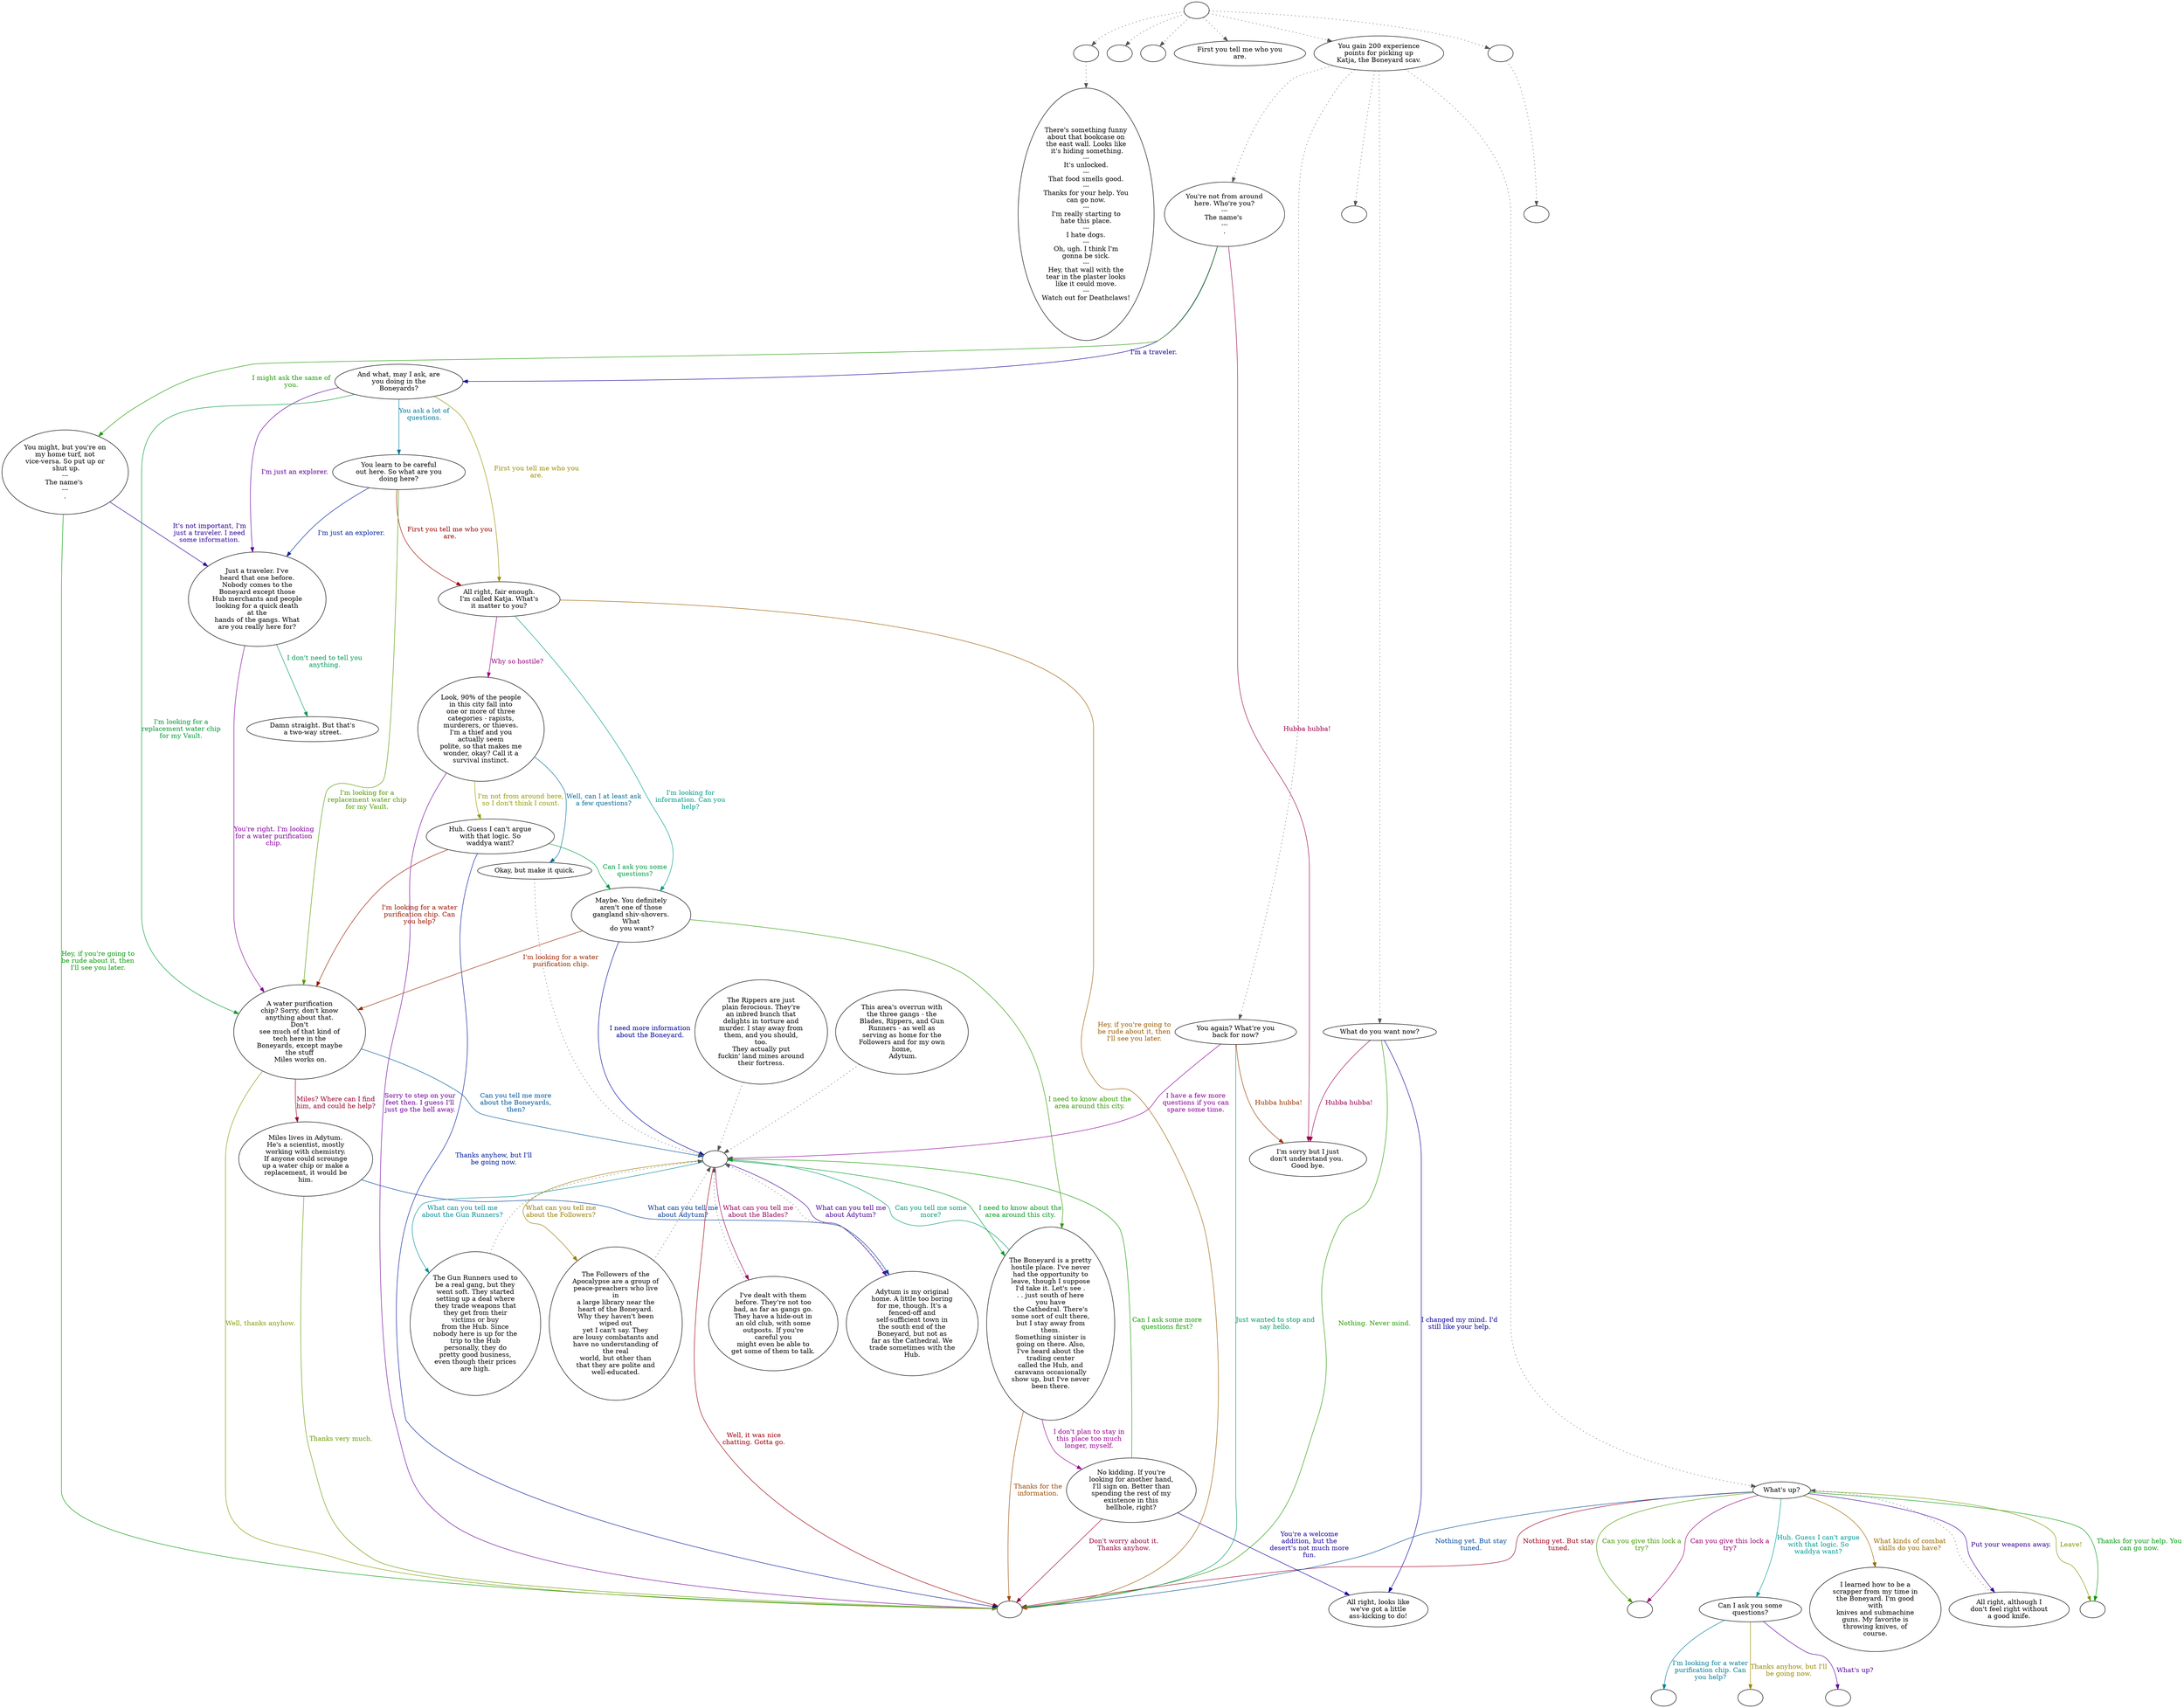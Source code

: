 digraph KATJA {
  "start" [style=filled       fillcolor="#FFFFFF"       color="#000000"]
  "start" -> "critter_p_proc" [style=dotted color="#555555"]
  "start" -> "destroy_p_proc" [style=dotted color="#555555"]
  "start" -> "map_enter_p_proc" [style=dotted color="#555555"]
  "start" -> "use_obj_on_p_proc" [style=dotted color="#555555"]
  "start" -> "talk_p_proc" [style=dotted color="#555555"]
  "start" -> "timed_event_p_proc" [style=dotted color="#555555"]
  "start" [label=""]
  "critter_p_proc" [style=filled       fillcolor="#FFFFFF"       color="#000000"]
  "critter_p_proc" -> "map_commentary" [style=dotted color="#555555"]
  "critter_p_proc" [label=""]
  "destroy_p_proc" [style=filled       fillcolor="#FFFFFF"       color="#000000"]
  "destroy_p_proc" [label=""]
  "map_enter_p_proc" [style=filled       fillcolor="#FFFFFF"       color="#000000"]
  "map_enter_p_proc" [label=""]
  "use_obj_on_p_proc" [style=filled       fillcolor="#FFFFFF"       color="#000000"]
  "use_obj_on_p_proc" [label="First you tell me who you\nare."]
  "talk_p_proc" [style=filled       fillcolor="#FFFFFF"       color="#000000"]
  "talk_p_proc" -> "Katja28" [style=dotted color="#555555"]
  "talk_p_proc" -> "Katja24" [style=dotted color="#555555"]
  "talk_p_proc" -> "Katja25" [style=dotted color="#555555"]
  "talk_p_proc" -> "Katja01" [style=dotted color="#555555"]
  "talk_p_proc" -> "pick_lock" [style=dotted color="#555555"]
  "talk_p_proc" [label="You gain 200 experience\npoints for picking up\nKatja, the Boneyard scav."]
  "timed_event_p_proc" [style=filled       fillcolor="#FFFFFF"       color="#000000"]
  "timed_event_p_proc" -> "follow_player" [style=dotted color="#555555"]
  "timed_event_p_proc" [label=""]
  "Katja01" [style=filled       fillcolor="#FFFFFF"       color="#000000"]
  "Katja01" [label="You're not from around\nhere. Who're you?\n---\nThe name's \n---\n."]
  "Katja01" -> "Katja02" [label="I'm a traveler." color="#0F0099" fontcolor="#0F0099"]
  "Katja01" -> "Katja05" [label="I might ask the same of\nyou." color="#1E9900" fontcolor="#1E9900"]
  "Katja01" -> "KatjaExit" [label="Hubba hubba!" color="#99004A" fontcolor="#99004A"]
  "Katja02" [style=filled       fillcolor="#FFFFFF"       color="#000000"]
  "Katja02" [label="And what, may I ask, are\nyou doing in the\nBoneyards?"]
  "Katja02" -> "Katja03" [label="You ask a lot of\nquestions." color="#007799" fontcolor="#007799"]
  "Katja02" -> "Katja04" [label="First you tell me who you\nare." color="#998E00" fontcolor="#998E00"]
  "Katja02" -> "Katja07" [label="I'm just an explorer." color="#620099" fontcolor="#620099"]
  "Katja02" -> "Katja06" [label="I'm looking for a\nreplacement water chip\nfor my Vault." color="#009935" fontcolor="#009935"]
  "Katja03" [style=filled       fillcolor="#FFFFFF"       color="#000000"]
  "Katja03" [label="You learn to be careful\nout here. So what are you\ndoing here?"]
  "Katja03" -> "Katja04" [label="First you tell me who you\nare." color="#990800" fontcolor="#990800"]
  "Katja03" -> "Katja07" [label="I'm just an explorer." color="#002499" fontcolor="#002499"]
  "Katja03" -> "Katja06" [label="I'm looking for a\nreplacement water chip\nfor my Vault." color="#519900" fontcolor="#519900"]
  "Katja04" [style=filled       fillcolor="#FFFFFF"       color="#000000"]
  "Katja04" [label="All right, fair enough.\nI'm called Katja. What's\nit matter to you?"]
  "Katja04" -> "Katja21" [label="Why so hostile?" color="#99007D" fontcolor="#99007D"]
  "Katja04" -> "Katja09" [label="I'm looking for\ninformation. Can you\nhelp?" color="#009988" fontcolor="#009988"]
  "Katja04" -> "KatjaEnd" [label="Hey, if you're going to\nbe rude about it, then\nI'll see you later." color="#995B00" fontcolor="#995B00"]
  "Katja05" [style=filled       fillcolor="#FFFFFF"       color="#000000"]
  "Katja05" [label="You might, but you're on\nmy home turf, not\nvice-versa. So put up or\n shut up.\n---\nThe name's \n---\n."]
  "Katja05" -> "Katja07" [label="It's not important, I'm\njust a traveler. I need\nsome information." color="#2F0099" fontcolor="#2F0099"]
  "Katja05" -> "KatjaEnd" [label="Hey, if you're going to\nbe rude about it, then\nI'll see you later." color="#009902" fontcolor="#009902"]
  "Katja06" [style=filled       fillcolor="#FFFFFF"       color="#000000"]
  "Katja06" [label="A water purification\nchip? Sorry, don't know\nanything about that.\nDon't\nsee much of that kind of\ntech here in the\nBoneyards, except maybe\nthe stuff\n Miles works on."]
  "Katja06" -> "Katja11" [label="Miles? Where can I find\nhim, and could he help?" color="#99002B" fontcolor="#99002B"]
  "Katja06" -> "Katja10" [label="Can you tell me more\nabout the Boneyards,\nthen?" color="#005799" fontcolor="#005799"]
  "Katja06" -> "KatjaEnd" [label="Well, thanks anyhow." color="#849900" fontcolor="#849900"]
  "Katja07" [style=filled       fillcolor="#FFFFFF"       color="#000000"]
  "Katja07" [label="Just a traveler. I've\nheard that one before.\nNobody comes to the\nBoneyard except those\nHub merchants and people\nlooking for a quick death\nat the\nhands of the gangs. What\nare you really here for?"]
  "Katja07" -> "Katja06" [label="You're right. I'm looking\nfor a water purification\nchip." color="#810099" fontcolor="#810099"]
  "Katja07" -> "Katja08" [label="I don't need to tell you\nanything." color="#009955" fontcolor="#009955"]
  "Katja08" [style=filled       fillcolor="#FFFFFF"       color="#000000"]
  "Katja08" [label="Damn straight. But that's\na two-way street."]
  "Katja09" [style=filled       fillcolor="#FFFFFF"       color="#000000"]
  "Katja09" [label="Maybe. You definitely\naren't one of those\ngangland shiv-shovers.\nWhat\n do you want?"]
  "Katja09" -> "Katja06" [label="I'm looking for a water\npurification chip." color="#992800" fontcolor="#992800"]
  "Katja09" -> "Katja10" [label="I need more information\nabout the Boneyard." color="#000599" fontcolor="#000599"]
  "Katja09" -> "Katja17" [label="I need to know about the\narea around this city." color="#319900" fontcolor="#319900"]
  "Katja10" [style=filled       fillcolor="#FFFFFF"       color="#000000"]
  "Katja10" [label=""]
  "Katja10" -> "Katja13" [label="What can you tell me\nabout the Blades?" color="#99005E" fontcolor="#99005E"]
  "Katja10" -> "Katja15" [label="What can you tell me\nabout the Gun Runners?" color="#008B99" fontcolor="#008B99"]
  "Katja10" -> "Katja16" [label="What can you tell me\nabout the Followers?" color="#997B00" fontcolor="#997B00"]
  "Katja10" -> "Katja12" [label="What can you tell me\nabout Adytum?" color="#4E0099" fontcolor="#4E0099"]
  "Katja10" -> "Katja17" [label="I need to know about the\narea around this city." color="#009922" fontcolor="#009922"]
  "Katja10" -> "KatjaEnd" [label="Well, it was nice\nchatting. Gotta go." color="#99000B" fontcolor="#99000B"]
  "Katja11" [style=filled       fillcolor="#FFFFFF"       color="#000000"]
  "Katja11" [label="Miles lives in Adytum.\nHe's a scientist, mostly\nworking with chemistry.\nIf anyone could scrounge\nup a water chip or make a\nreplacement, it would be\nhim."]
  "Katja11" -> "Katja12" [label="What can you tell me\nabout Adytum?" color="#003899" fontcolor="#003899"]
  "Katja11" -> "KatjaEnd" [label="Thanks very much." color="#649900" fontcolor="#649900"]
  "Katja12" [style=filled       fillcolor="#FFFFFF"       color="#000000"]
  "Katja12" -> "Katja10" [style=dotted color="#555555"]
  "Katja12" [label="Adytum is my original\nhome. A little too boring\nfor me, though. It's a\nfenced-off and\nself-sufficient town in\nthe south end of the\nBoneyard, but not as\nfar as the Cathedral. We\ntrade sometimes with the\nHub."]
  "Katja13" [style=filled       fillcolor="#FFFFFF"       color="#000000"]
  "Katja13" -> "Katja10" [style=dotted color="#555555"]
  "Katja13" [label="I've dealt with them\nbefore. They're not too\nbad, as far as gangs go.\nThey have a hide-out in\nan old club, with some\noutposts. If you're\ncareful you\nmight even be able to\nget some of them to talk."]
  "Katja14" [style=filled       fillcolor="#FFFFFF"       color="#000000"]
  "Katja14" -> "Katja10" [style=dotted color="#555555"]
  "Katja14" [label="The Rippers are just\nplain ferocious. They're\nan inbred bunch that\ndelights in torture and\nmurder. I stay away from\nthem, and you should,\ntoo.\nThey actually put\nfuckin' land mines around\ntheir fortress."]
  "Katja15" [style=filled       fillcolor="#FFFFFF"       color="#000000"]
  "Katja15" -> "Katja10" [style=dotted color="#555555"]
  "Katja15" [label="The Gun Runners used to\nbe a real gang, but they\nwent soft. They started\nsetting up a deal where\nthey trade weapons that\nthey get from their\nvictims or buy\nfrom the Hub. Since\nnobody here is up for the\ntrip to the Hub\npersonally, they do\npretty good business,\neven though their prices\nare high."]
  "Katja16" [style=filled       fillcolor="#FFFFFF"       color="#000000"]
  "Katja16" -> "Katja10" [style=dotted color="#555555"]
  "Katja16" [label="The Followers of the\nApocalypse are a group of\npeace-preachers who live\nin\na large library near the\nheart of the Boneyard.\nWhy they haven't been\nwiped out\nyet I can't say. They\nare lousy combatants and\nhave no understanding of\nthe real\nworld, but other than\nthat they are polite and\nwell-educated."]
  "Katja17" [style=filled       fillcolor="#FFFFFF"       color="#000000"]
  "Katja17" [label="The Boneyard is a pretty\nhostile place. I've never\nhad the opportunity to\nleave, though I suppose\nI'd take it. Let's see .\n. . just south of here\nyou have\nthe Cathedral. There's\nsome sort of cult there,\nbut I stay away from\nthem.\nSomething sinister is\ngoing on there. Also,\nI've heard about the\ntrading center\ncalled the Hub, and\ncaravans occasionally\nshow up, but I've never\nbeen there."]
  "Katja17" -> "Katja18" [label="I don't plan to stay in\nthis place too much\nlonger, myself." color="#990091" fontcolor="#990091"]
  "Katja17" -> "Katja10" [label="Can you tell me some\nmore?" color="#009974" fontcolor="#009974"]
  "Katja17" -> "KatjaEnd" [label="Thanks for the\ninformation." color="#994800" fontcolor="#994800"]
  "Katja18" [style=filled       fillcolor="#FFFFFF"       color="#000000"]
  "Katja18" [label="No kidding. If you're\nlooking for another hand,\nI'll sign on. Better than\nspending the rest of my\nexistence in this\nhellhole, right?"]
  "Katja18" -> "Katja20" [label="You're a welcome\naddition, but the\ndesert's not much more\nfun." color="#1B0099" fontcolor="#1B0099"]
  "Katja18" -> "Katja10" [label="Can I ask some more\nquestions first?" color="#129900" fontcolor="#129900"]
  "Katja18" -> "KatjaEnd" [label="Don't worry about it.\nThanks anyhow." color="#99003E" fontcolor="#99003E"]
  "Katja19" [style=filled       fillcolor="#FFFFFF"       color="#000000"]
  "Katja19" -> "Katja10" [style=dotted color="#555555"]
  "Katja19" [label="This area's overrun with\nthe three gangs - the\nBlades, Rippers, and Gun\nRunners - as well as\nserving as home for the\nFollowers and for my own\nhome,\n Adytum."]
  "Katja20" [style=filled       fillcolor="#FFFFFF"       color="#000000"]
  "Katja20" [label="All right, looks like\nwe've got a little\nass-kicking to do!"]
  "Katja21" [style=filled       fillcolor="#FFFFFF"       color="#000000"]
  "Katja21" [label="Look, 90% of the people\nin this city fall into\none or more of three\ncategories - rapists,\nmurderers, or thieves.\nI'm a thief and you\nactually seem\npolite, so that makes me\nwonder, okay? Call it a\nsurvival instinct."]
  "Katja21" -> "Katja22" [label="Well, can I at least ask\na few questions?" color="#006B99" fontcolor="#006B99"]
  "Katja21" -> "Katja23" [label="I'm not from around here,\nso I don't think I count." color="#989900" fontcolor="#989900"]
  "Katja21" -> "KatjaEnd" [label="Sorry to step on your\nfeet then. I guess I'll\njust go the hell away." color="#6E0099" fontcolor="#6E0099"]
  "Katja22" [style=filled       fillcolor="#FFFFFF"       color="#000000"]
  "Katja22" -> "Katja10" [style=dotted color="#555555"]
  "Katja22" [label="Okay, but make it quick."]
  "Katja23" [style=filled       fillcolor="#FFFFFF"       color="#000000"]
  "Katja23" [label="Huh. Guess I can't argue\nwith that logic. So\nwaddya want?"]
  "Katja23" -> "Katja09" [label="Can I ask you some\nquestions?" color="#009941" fontcolor="#009941"]
  "Katja23" -> "Katja06" [label="I'm looking for a water\npurification chip. Can\nyou help?" color="#991500" fontcolor="#991500"]
  "Katja23" -> "KatjaEnd" [label="Thanks anyhow, but I'll\nbe going now." color="#001899" fontcolor="#001899"]
  "Katja24" [style=filled       fillcolor="#FFFFFF"       color="#000000"]
  "Katja24" [label="What's up?"]
  "Katja24" -> "set_lock" [label="Can you give this lock a\ntry?" color="#459900" fontcolor="#459900"]
  "Katja24" -> "set_lock" [label="Can you give this lock a\ntry?" color="#990071" fontcolor="#990071"]
  "Katja24" -> "KatjaTactics" [label="Huh. Guess I can't argue\nwith that logic. So\nwaddya want?" color="#009994" fontcolor="#009994"]
  "Katja24" -> "Katja26" [label="What kinds of combat\nskills do you have?" color="#996700" fontcolor="#996700"]
  "Katja24" -> "Katja27" [label="Put your weapons away." color="#3B0099" fontcolor="#3B0099"]
  "Katja24" -> "KatjaLeave" [label="Thanks for your help. You\ncan go now." color="#00990E" fontcolor="#00990E"]
  "Katja24" -> "KatjaEnd" [label="Nothing yet. But stay\ntuned." color="#99001F" fontcolor="#99001F"]
  "Katja24" -> "KatjaEnd" [label="Nothing yet. But stay\ntuned." color="#004B99" fontcolor="#004B99"]
  "Katja24" -> "KatjaLeave" [label="Leave!" color="#789900" fontcolor="#789900"]
  "Katja25" [style=filled       fillcolor="#FFFFFF"       color="#000000"]
  "Katja25" [label="You again? What're you\nback for now?"]
  "Katja25" -> "Katja10" [label="I have a few more\nquestions if you can\nspare some time." color="#8D0099" fontcolor="#8D0099"]
  "Katja25" -> "KatjaEnd" [label="Just wanted to stop and\nsay hello." color="#009961" fontcolor="#009961"]
  "Katja25" -> "KatjaExit" [label="Hubba hubba!" color="#993400" fontcolor="#993400"]
  "Katja26" [style=filled       fillcolor="#FFFFFF"       color="#000000"]
  "Katja26" [label="I learned how to be a\nscrapper from my time in\nthe Boneyard. I'm good\nwith\nknives and submachine\nguns. My favorite is\nthrowing knives, of\ncourse."]
  "Katja27" [style=filled       fillcolor="#FFFFFF"       color="#000000"]
  "Katja27" -> "Katja24" [style=dotted color="#555555"]
  "Katja27" [label="All right, although I\ndon't feel right without\na good knife."]
  "Katja28" [style=filled       fillcolor="#FFFFFF"       color="#000000"]
  "Katja28" [label="What do you want now?"]
  "Katja28" -> "Katja20" [label="I changed my mind. I'd\nstill like your help." color="#080099" fontcolor="#080099"]
  "Katja28" -> "KatjaEnd" [label="Nothing. Never mind." color="#259900" fontcolor="#259900"]
  "Katja28" -> "KatjaExit" [label="Hubba hubba!" color="#990052" fontcolor="#990052"]
  "KatjaEnd" [style=filled       fillcolor="#FFFFFF"       color="#000000"]
  "KatjaEnd" [label=""]
  "KatjaLeave" [style=filled       fillcolor="#FFFFFF"       color="#000000"]
  "KatjaLeave" [label=""]
  "KatjaTactics" [style=filled       fillcolor="#FFFFFF"       color="#000000"]
  "KatjaTactics" [label="Can I ask you some\nquestions?"]
  "KatjaTactics" -> "KatjaClose" [label="I'm looking for a water\npurification chip. Can\nyou help?" color="#007E99" fontcolor="#007E99"]
  "KatjaTactics" -> "KatjaModerate" [label="Thanks anyhow, but I'll\nbe going now." color="#998700" fontcolor="#998700"]
  "KatjaTactics" -> "KatjaFar" [label="What's up?" color="#5A0099" fontcolor="#5A0099"]
  "KatjaClose" [style=filled       fillcolor="#FFFFFF"       color="#000000"]
  "KatjaClose" [label=""]
  "KatjaModerate" [style=filled       fillcolor="#FFFFFF"       color="#000000"]
  "KatjaModerate" [label=""]
  "KatjaFar" [style=filled       fillcolor="#FFFFFF"       color="#000000"]
  "KatjaFar" [label=""]
  "KatjaExit" [style=filled       fillcolor="#FFFFFF"       color="#000000"]
  "KatjaExit" [label="I'm sorry but I just\ndon't understand you. \nGood bye."]
  "follow_player" [style=filled       fillcolor="#FFFFFF"       color="#000000"]
  "follow_player" [label=""]
  "map_commentary" [style=filled       fillcolor="#FFFFFF"       color="#000000"]
  "map_commentary" [label="There's something funny\nabout that bookcase on\nthe east wall. Looks like\n it's hiding something.\n---\nIt's unlocked.\n---\nThat food smells good.\n---\nThanks for your help. You\ncan go now.\n---\nI'm really starting to\nhate this place.\n---\nI hate dogs.\n---\nOh, ugh. I think I'm\ngonna be sick.\n---\nHey, that wall with the\ntear in the plaster looks\nlike it could move.\n---\nWatch out for Deathclaws!"]
  "pick_lock" [style=filled       fillcolor="#FFFFFF"       color="#000000"]
  "pick_lock" [label=""]
  "set_lock" [style=filled       fillcolor="#FFFFFF"       color="#000000"]
  "set_lock" [label=""]
}